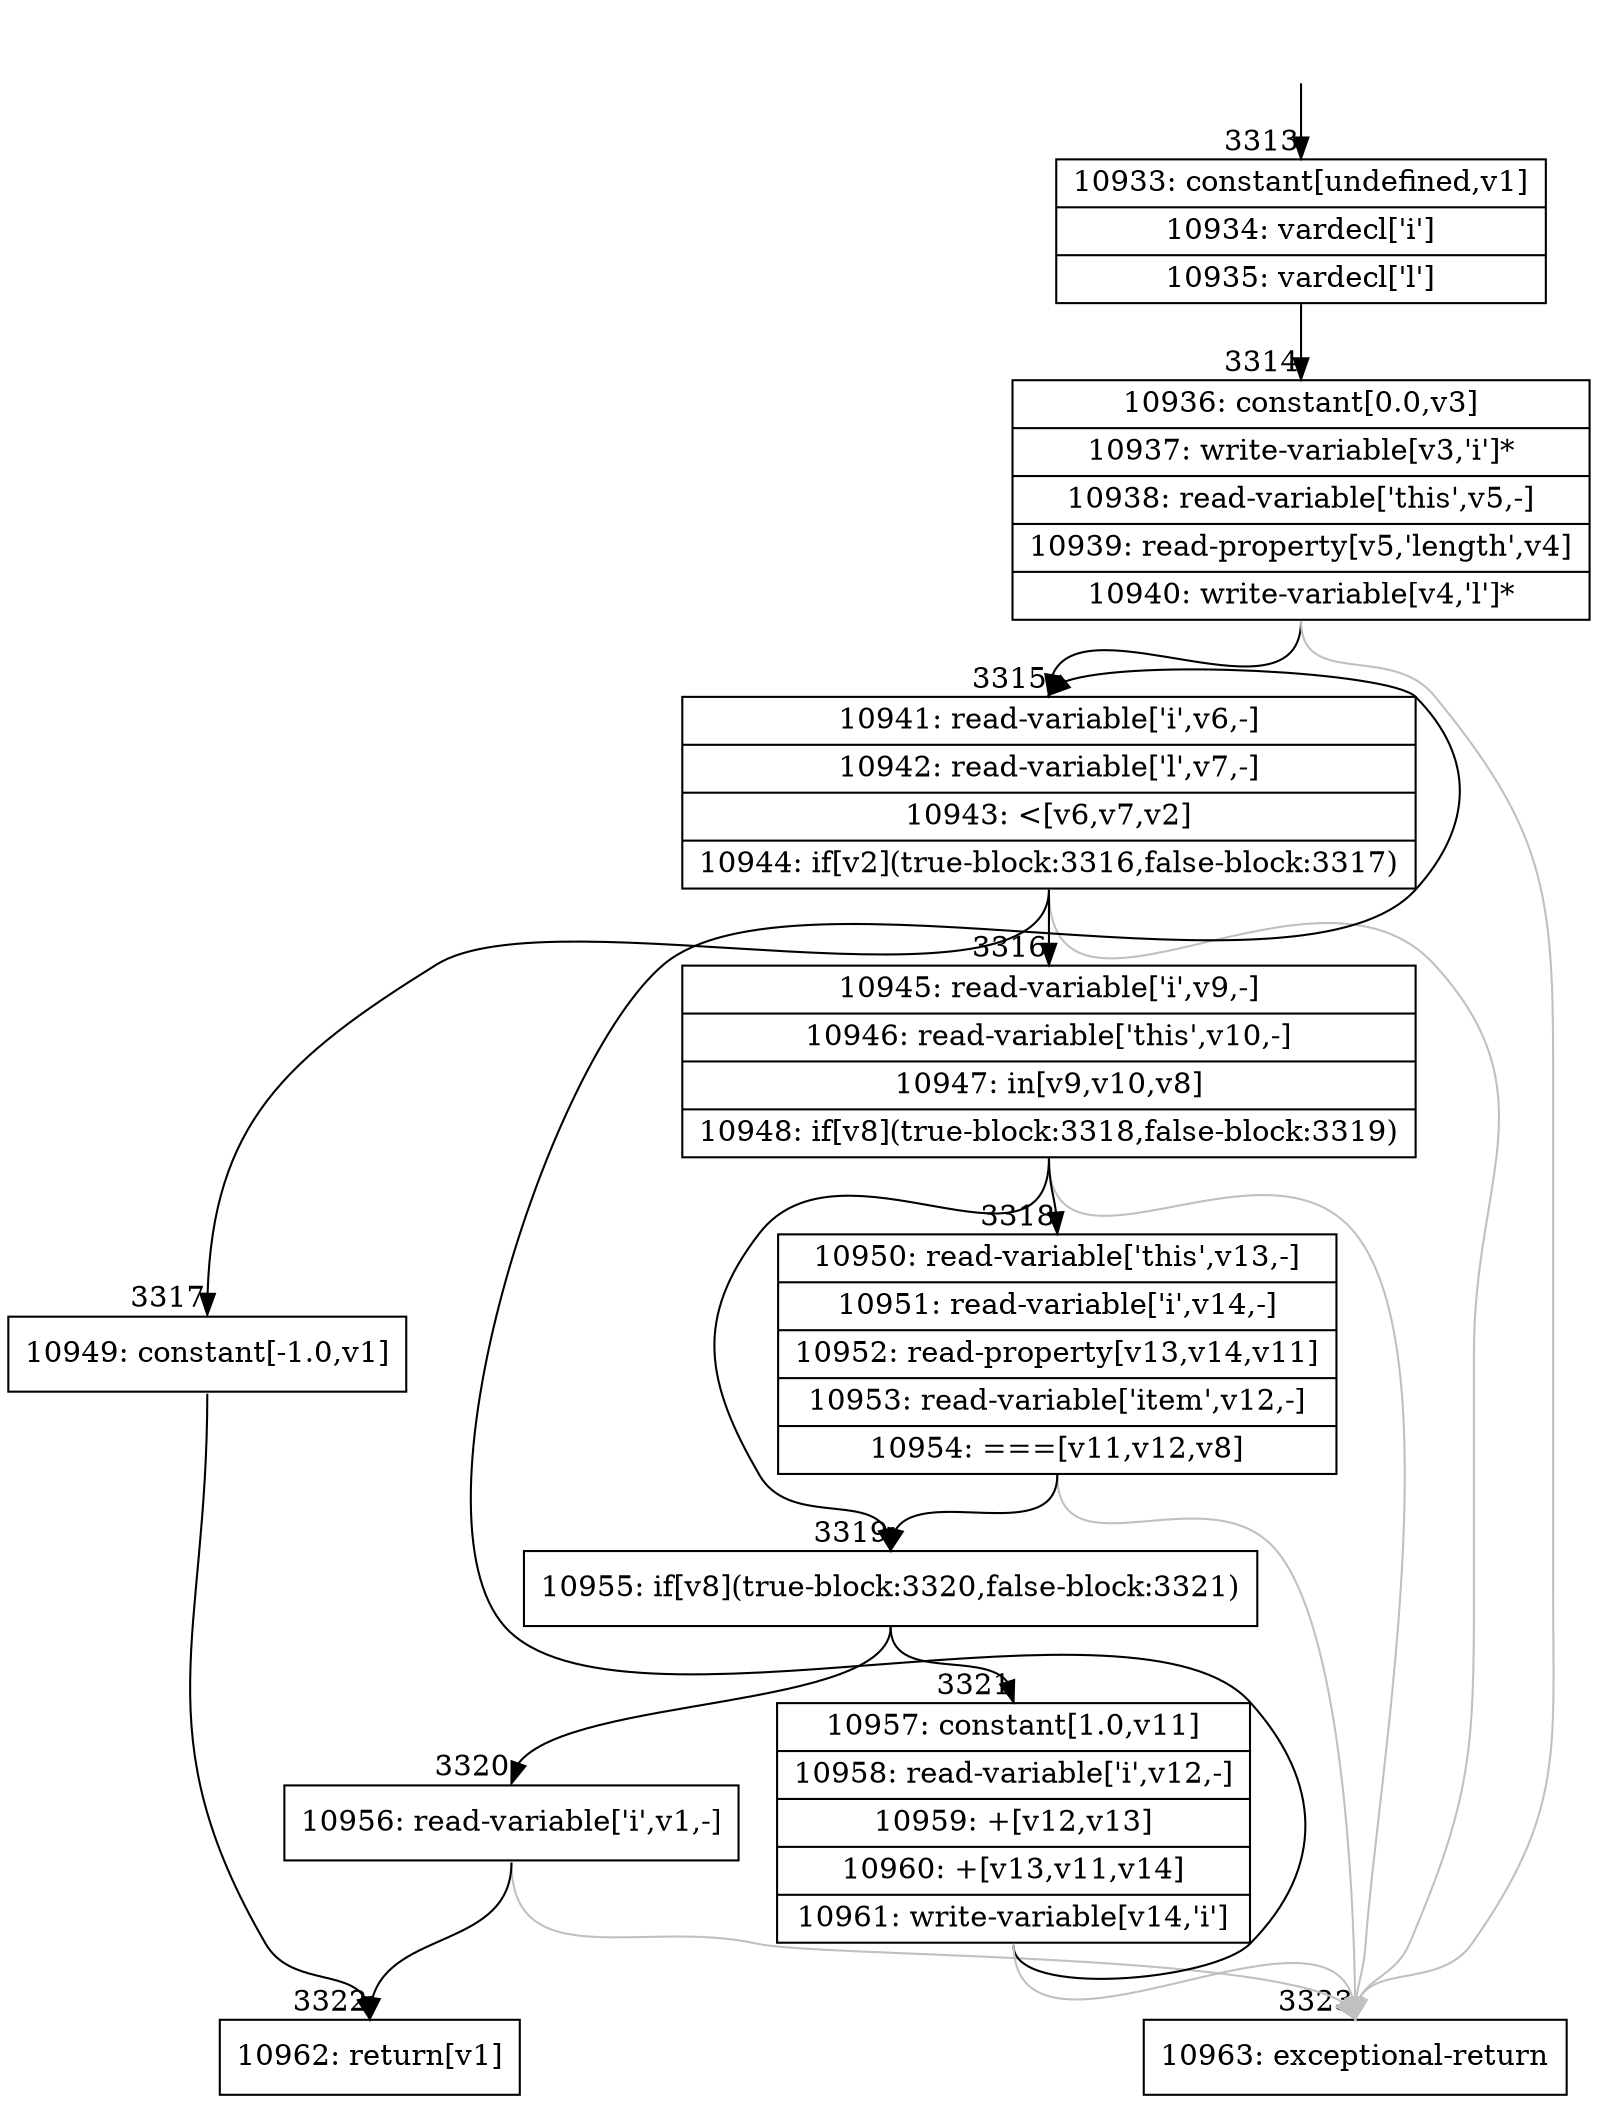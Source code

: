 digraph {
rankdir="TD"
BB_entry259[shape=none,label=""];
BB_entry259 -> BB3313 [tailport=s, headport=n, headlabel="    3313"]
BB3313 [shape=record label="{10933: constant[undefined,v1]|10934: vardecl['i']|10935: vardecl['l']}" ] 
BB3313 -> BB3314 [tailport=s, headport=n, headlabel="      3314"]
BB3314 [shape=record label="{10936: constant[0.0,v3]|10937: write-variable[v3,'i']*|10938: read-variable['this',v5,-]|10939: read-property[v5,'length',v4]|10940: write-variable[v4,'l']*}" ] 
BB3314 -> BB3315 [tailport=s, headport=n, headlabel="      3315"]
BB3314 -> BB3323 [tailport=s, headport=n, color=gray, headlabel="      3323"]
BB3315 [shape=record label="{10941: read-variable['i',v6,-]|10942: read-variable['l',v7,-]|10943: \<[v6,v7,v2]|10944: if[v2](true-block:3316,false-block:3317)}" ] 
BB3315 -> BB3316 [tailport=s, headport=n, headlabel="      3316"]
BB3315 -> BB3317 [tailport=s, headport=n, headlabel="      3317"]
BB3315 -> BB3323 [tailport=s, headport=n, color=gray]
BB3316 [shape=record label="{10945: read-variable['i',v9,-]|10946: read-variable['this',v10,-]|10947: in[v9,v10,v8]|10948: if[v8](true-block:3318,false-block:3319)}" ] 
BB3316 -> BB3319 [tailport=s, headport=n, headlabel="      3319"]
BB3316 -> BB3318 [tailport=s, headport=n, headlabel="      3318"]
BB3316 -> BB3323 [tailport=s, headport=n, color=gray]
BB3317 [shape=record label="{10949: constant[-1.0,v1]}" ] 
BB3317 -> BB3322 [tailport=s, headport=n, headlabel="      3322"]
BB3318 [shape=record label="{10950: read-variable['this',v13,-]|10951: read-variable['i',v14,-]|10952: read-property[v13,v14,v11]|10953: read-variable['item',v12,-]|10954: ===[v11,v12,v8]}" ] 
BB3318 -> BB3319 [tailport=s, headport=n]
BB3318 -> BB3323 [tailport=s, headport=n, color=gray]
BB3319 [shape=record label="{10955: if[v8](true-block:3320,false-block:3321)}" ] 
BB3319 -> BB3320 [tailport=s, headport=n, headlabel="      3320"]
BB3319 -> BB3321 [tailport=s, headport=n, headlabel="      3321"]
BB3320 [shape=record label="{10956: read-variable['i',v1,-]}" ] 
BB3320 -> BB3322 [tailport=s, headport=n]
BB3320 -> BB3323 [tailport=s, headport=n, color=gray]
BB3321 [shape=record label="{10957: constant[1.0,v11]|10958: read-variable['i',v12,-]|10959: +[v12,v13]|10960: +[v13,v11,v14]|10961: write-variable[v14,'i']}" ] 
BB3321 -> BB3315 [tailport=s, headport=n]
BB3321 -> BB3323 [tailport=s, headport=n, color=gray]
BB3322 [shape=record label="{10962: return[v1]}" ] 
BB3323 [shape=record label="{10963: exceptional-return}" ] 
//#$~ 2894
}
